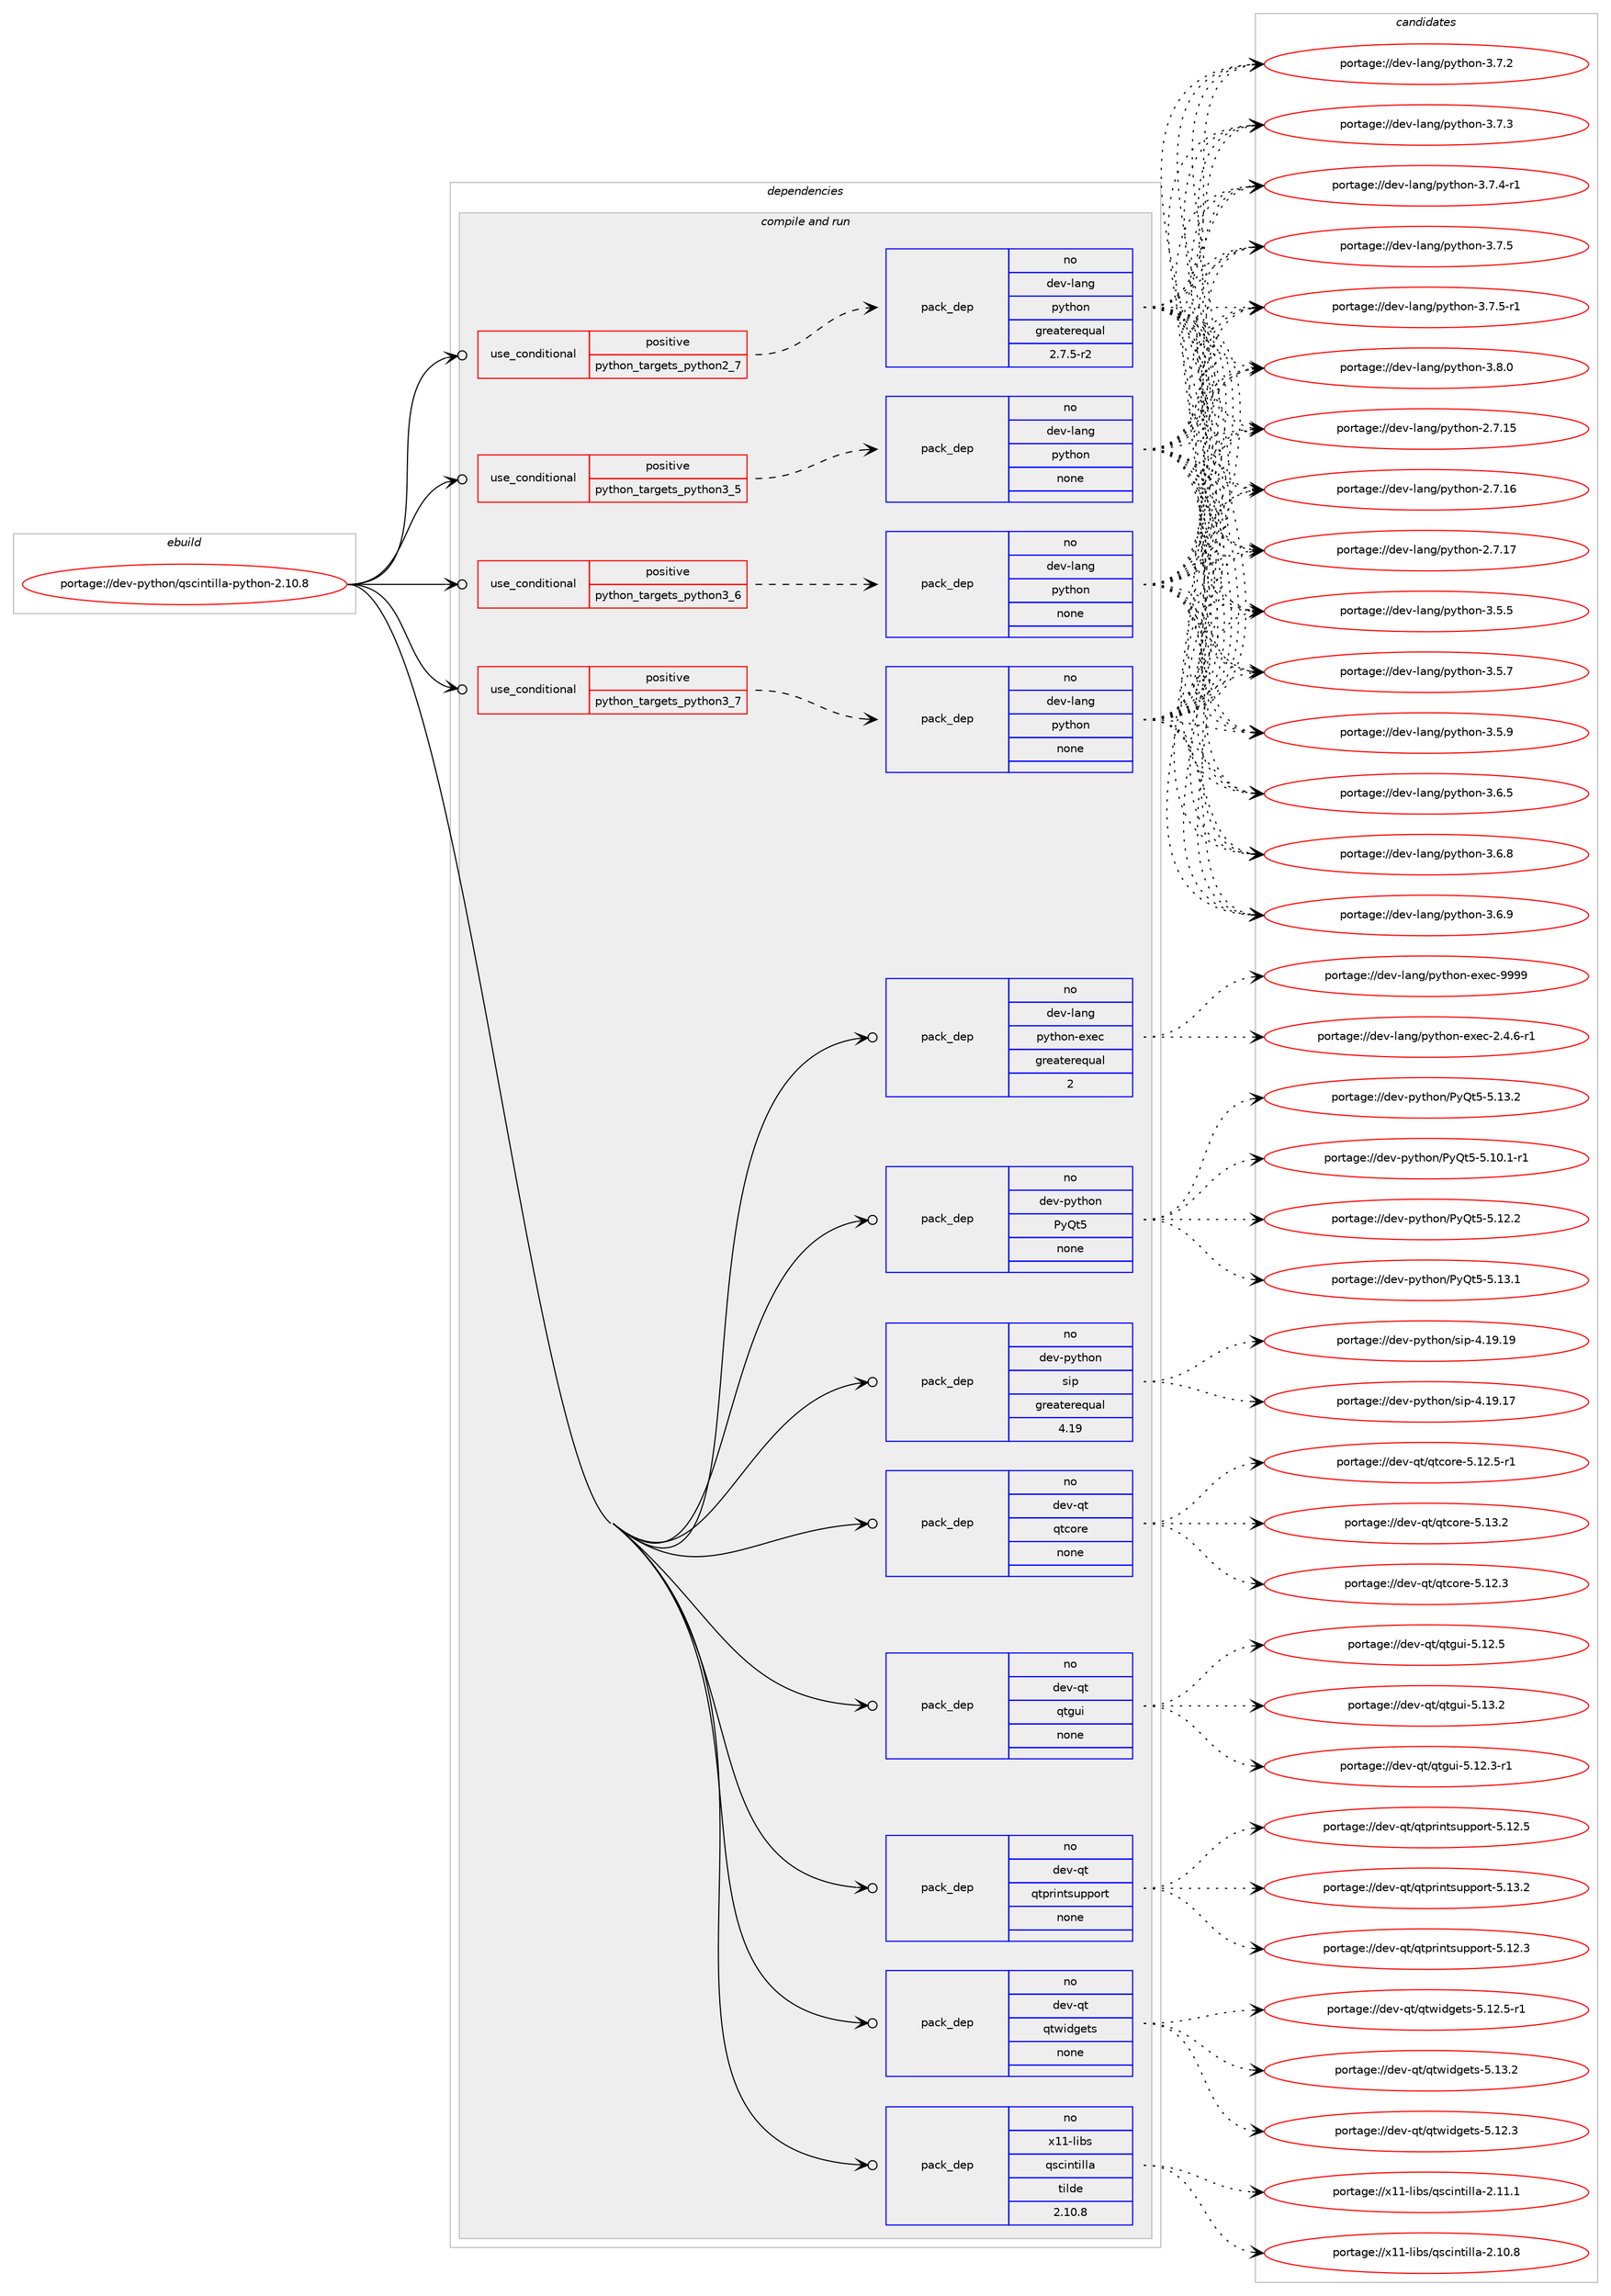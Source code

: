 digraph prolog {

# *************
# Graph options
# *************

newrank=true;
concentrate=true;
compound=true;
graph [rankdir=LR,fontname=Helvetica,fontsize=10,ranksep=1.5];#, ranksep=2.5, nodesep=0.2];
edge  [arrowhead=vee];
node  [fontname=Helvetica,fontsize=10];

# **********
# The ebuild
# **********

subgraph cluster_leftcol {
color=gray;
rank=same;
label=<<i>ebuild</i>>;
id [label="portage://dev-python/qscintilla-python-2.10.8", color=red, width=4, href="../dev-python/qscintilla-python-2.10.8.svg"];
}

# ****************
# The dependencies
# ****************

subgraph cluster_midcol {
color=gray;
label=<<i>dependencies</i>>;
subgraph cluster_compile {
fillcolor="#eeeeee";
style=filled;
label=<<i>compile</i>>;
}
subgraph cluster_compileandrun {
fillcolor="#eeeeee";
style=filled;
label=<<i>compile and run</i>>;
subgraph cond37634 {
dependency169262 [label=<<TABLE BORDER="0" CELLBORDER="1" CELLSPACING="0" CELLPADDING="4"><TR><TD ROWSPAN="3" CELLPADDING="10">use_conditional</TD></TR><TR><TD>positive</TD></TR><TR><TD>python_targets_python2_7</TD></TR></TABLE>>, shape=none, color=red];
subgraph pack128228 {
dependency169263 [label=<<TABLE BORDER="0" CELLBORDER="1" CELLSPACING="0" CELLPADDING="4" WIDTH="220"><TR><TD ROWSPAN="6" CELLPADDING="30">pack_dep</TD></TR><TR><TD WIDTH="110">no</TD></TR><TR><TD>dev-lang</TD></TR><TR><TD>python</TD></TR><TR><TD>greaterequal</TD></TR><TR><TD>2.7.5-r2</TD></TR></TABLE>>, shape=none, color=blue];
}
dependency169262:e -> dependency169263:w [weight=20,style="dashed",arrowhead="vee"];
}
id:e -> dependency169262:w [weight=20,style="solid",arrowhead="odotvee"];
subgraph cond37635 {
dependency169264 [label=<<TABLE BORDER="0" CELLBORDER="1" CELLSPACING="0" CELLPADDING="4"><TR><TD ROWSPAN="3" CELLPADDING="10">use_conditional</TD></TR><TR><TD>positive</TD></TR><TR><TD>python_targets_python3_5</TD></TR></TABLE>>, shape=none, color=red];
subgraph pack128229 {
dependency169265 [label=<<TABLE BORDER="0" CELLBORDER="1" CELLSPACING="0" CELLPADDING="4" WIDTH="220"><TR><TD ROWSPAN="6" CELLPADDING="30">pack_dep</TD></TR><TR><TD WIDTH="110">no</TD></TR><TR><TD>dev-lang</TD></TR><TR><TD>python</TD></TR><TR><TD>none</TD></TR><TR><TD></TD></TR></TABLE>>, shape=none, color=blue];
}
dependency169264:e -> dependency169265:w [weight=20,style="dashed",arrowhead="vee"];
}
id:e -> dependency169264:w [weight=20,style="solid",arrowhead="odotvee"];
subgraph cond37636 {
dependency169266 [label=<<TABLE BORDER="0" CELLBORDER="1" CELLSPACING="0" CELLPADDING="4"><TR><TD ROWSPAN="3" CELLPADDING="10">use_conditional</TD></TR><TR><TD>positive</TD></TR><TR><TD>python_targets_python3_6</TD></TR></TABLE>>, shape=none, color=red];
subgraph pack128230 {
dependency169267 [label=<<TABLE BORDER="0" CELLBORDER="1" CELLSPACING="0" CELLPADDING="4" WIDTH="220"><TR><TD ROWSPAN="6" CELLPADDING="30">pack_dep</TD></TR><TR><TD WIDTH="110">no</TD></TR><TR><TD>dev-lang</TD></TR><TR><TD>python</TD></TR><TR><TD>none</TD></TR><TR><TD></TD></TR></TABLE>>, shape=none, color=blue];
}
dependency169266:e -> dependency169267:w [weight=20,style="dashed",arrowhead="vee"];
}
id:e -> dependency169266:w [weight=20,style="solid",arrowhead="odotvee"];
subgraph cond37637 {
dependency169268 [label=<<TABLE BORDER="0" CELLBORDER="1" CELLSPACING="0" CELLPADDING="4"><TR><TD ROWSPAN="3" CELLPADDING="10">use_conditional</TD></TR><TR><TD>positive</TD></TR><TR><TD>python_targets_python3_7</TD></TR></TABLE>>, shape=none, color=red];
subgraph pack128231 {
dependency169269 [label=<<TABLE BORDER="0" CELLBORDER="1" CELLSPACING="0" CELLPADDING="4" WIDTH="220"><TR><TD ROWSPAN="6" CELLPADDING="30">pack_dep</TD></TR><TR><TD WIDTH="110">no</TD></TR><TR><TD>dev-lang</TD></TR><TR><TD>python</TD></TR><TR><TD>none</TD></TR><TR><TD></TD></TR></TABLE>>, shape=none, color=blue];
}
dependency169268:e -> dependency169269:w [weight=20,style="dashed",arrowhead="vee"];
}
id:e -> dependency169268:w [weight=20,style="solid",arrowhead="odotvee"];
subgraph pack128232 {
dependency169270 [label=<<TABLE BORDER="0" CELLBORDER="1" CELLSPACING="0" CELLPADDING="4" WIDTH="220"><TR><TD ROWSPAN="6" CELLPADDING="30">pack_dep</TD></TR><TR><TD WIDTH="110">no</TD></TR><TR><TD>dev-lang</TD></TR><TR><TD>python-exec</TD></TR><TR><TD>greaterequal</TD></TR><TR><TD>2</TD></TR></TABLE>>, shape=none, color=blue];
}
id:e -> dependency169270:w [weight=20,style="solid",arrowhead="odotvee"];
subgraph pack128233 {
dependency169271 [label=<<TABLE BORDER="0" CELLBORDER="1" CELLSPACING="0" CELLPADDING="4" WIDTH="220"><TR><TD ROWSPAN="6" CELLPADDING="30">pack_dep</TD></TR><TR><TD WIDTH="110">no</TD></TR><TR><TD>dev-python</TD></TR><TR><TD>PyQt5</TD></TR><TR><TD>none</TD></TR><TR><TD></TD></TR></TABLE>>, shape=none, color=blue];
}
id:e -> dependency169271:w [weight=20,style="solid",arrowhead="odotvee"];
subgraph pack128234 {
dependency169272 [label=<<TABLE BORDER="0" CELLBORDER="1" CELLSPACING="0" CELLPADDING="4" WIDTH="220"><TR><TD ROWSPAN="6" CELLPADDING="30">pack_dep</TD></TR><TR><TD WIDTH="110">no</TD></TR><TR><TD>dev-python</TD></TR><TR><TD>sip</TD></TR><TR><TD>greaterequal</TD></TR><TR><TD>4.19</TD></TR></TABLE>>, shape=none, color=blue];
}
id:e -> dependency169272:w [weight=20,style="solid",arrowhead="odotvee"];
subgraph pack128235 {
dependency169273 [label=<<TABLE BORDER="0" CELLBORDER="1" CELLSPACING="0" CELLPADDING="4" WIDTH="220"><TR><TD ROWSPAN="6" CELLPADDING="30">pack_dep</TD></TR><TR><TD WIDTH="110">no</TD></TR><TR><TD>dev-qt</TD></TR><TR><TD>qtcore</TD></TR><TR><TD>none</TD></TR><TR><TD></TD></TR></TABLE>>, shape=none, color=blue];
}
id:e -> dependency169273:w [weight=20,style="solid",arrowhead="odotvee"];
subgraph pack128236 {
dependency169274 [label=<<TABLE BORDER="0" CELLBORDER="1" CELLSPACING="0" CELLPADDING="4" WIDTH="220"><TR><TD ROWSPAN="6" CELLPADDING="30">pack_dep</TD></TR><TR><TD WIDTH="110">no</TD></TR><TR><TD>dev-qt</TD></TR><TR><TD>qtgui</TD></TR><TR><TD>none</TD></TR><TR><TD></TD></TR></TABLE>>, shape=none, color=blue];
}
id:e -> dependency169274:w [weight=20,style="solid",arrowhead="odotvee"];
subgraph pack128237 {
dependency169275 [label=<<TABLE BORDER="0" CELLBORDER="1" CELLSPACING="0" CELLPADDING="4" WIDTH="220"><TR><TD ROWSPAN="6" CELLPADDING="30">pack_dep</TD></TR><TR><TD WIDTH="110">no</TD></TR><TR><TD>dev-qt</TD></TR><TR><TD>qtprintsupport</TD></TR><TR><TD>none</TD></TR><TR><TD></TD></TR></TABLE>>, shape=none, color=blue];
}
id:e -> dependency169275:w [weight=20,style="solid",arrowhead="odotvee"];
subgraph pack128238 {
dependency169276 [label=<<TABLE BORDER="0" CELLBORDER="1" CELLSPACING="0" CELLPADDING="4" WIDTH="220"><TR><TD ROWSPAN="6" CELLPADDING="30">pack_dep</TD></TR><TR><TD WIDTH="110">no</TD></TR><TR><TD>dev-qt</TD></TR><TR><TD>qtwidgets</TD></TR><TR><TD>none</TD></TR><TR><TD></TD></TR></TABLE>>, shape=none, color=blue];
}
id:e -> dependency169276:w [weight=20,style="solid",arrowhead="odotvee"];
subgraph pack128239 {
dependency169277 [label=<<TABLE BORDER="0" CELLBORDER="1" CELLSPACING="0" CELLPADDING="4" WIDTH="220"><TR><TD ROWSPAN="6" CELLPADDING="30">pack_dep</TD></TR><TR><TD WIDTH="110">no</TD></TR><TR><TD>x11-libs</TD></TR><TR><TD>qscintilla</TD></TR><TR><TD>tilde</TD></TR><TR><TD>2.10.8</TD></TR></TABLE>>, shape=none, color=blue];
}
id:e -> dependency169277:w [weight=20,style="solid",arrowhead="odotvee"];
}
subgraph cluster_run {
fillcolor="#eeeeee";
style=filled;
label=<<i>run</i>>;
}
}

# **************
# The candidates
# **************

subgraph cluster_choices {
rank=same;
color=gray;
label=<<i>candidates</i>>;

subgraph choice128228 {
color=black;
nodesep=1;
choiceportage10010111845108971101034711212111610411111045504655464953 [label="portage://dev-lang/python-2.7.15", color=red, width=4,href="../dev-lang/python-2.7.15.svg"];
choiceportage10010111845108971101034711212111610411111045504655464954 [label="portage://dev-lang/python-2.7.16", color=red, width=4,href="../dev-lang/python-2.7.16.svg"];
choiceportage10010111845108971101034711212111610411111045504655464955 [label="portage://dev-lang/python-2.7.17", color=red, width=4,href="../dev-lang/python-2.7.17.svg"];
choiceportage100101118451089711010347112121116104111110455146534653 [label="portage://dev-lang/python-3.5.5", color=red, width=4,href="../dev-lang/python-3.5.5.svg"];
choiceportage100101118451089711010347112121116104111110455146534655 [label="portage://dev-lang/python-3.5.7", color=red, width=4,href="../dev-lang/python-3.5.7.svg"];
choiceportage100101118451089711010347112121116104111110455146534657 [label="portage://dev-lang/python-3.5.9", color=red, width=4,href="../dev-lang/python-3.5.9.svg"];
choiceportage100101118451089711010347112121116104111110455146544653 [label="portage://dev-lang/python-3.6.5", color=red, width=4,href="../dev-lang/python-3.6.5.svg"];
choiceportage100101118451089711010347112121116104111110455146544656 [label="portage://dev-lang/python-3.6.8", color=red, width=4,href="../dev-lang/python-3.6.8.svg"];
choiceportage100101118451089711010347112121116104111110455146544657 [label="portage://dev-lang/python-3.6.9", color=red, width=4,href="../dev-lang/python-3.6.9.svg"];
choiceportage100101118451089711010347112121116104111110455146554650 [label="portage://dev-lang/python-3.7.2", color=red, width=4,href="../dev-lang/python-3.7.2.svg"];
choiceportage100101118451089711010347112121116104111110455146554651 [label="portage://dev-lang/python-3.7.3", color=red, width=4,href="../dev-lang/python-3.7.3.svg"];
choiceportage1001011184510897110103471121211161041111104551465546524511449 [label="portage://dev-lang/python-3.7.4-r1", color=red, width=4,href="../dev-lang/python-3.7.4-r1.svg"];
choiceportage100101118451089711010347112121116104111110455146554653 [label="portage://dev-lang/python-3.7.5", color=red, width=4,href="../dev-lang/python-3.7.5.svg"];
choiceportage1001011184510897110103471121211161041111104551465546534511449 [label="portage://dev-lang/python-3.7.5-r1", color=red, width=4,href="../dev-lang/python-3.7.5-r1.svg"];
choiceportage100101118451089711010347112121116104111110455146564648 [label="portage://dev-lang/python-3.8.0", color=red, width=4,href="../dev-lang/python-3.8.0.svg"];
dependency169263:e -> choiceportage10010111845108971101034711212111610411111045504655464953:w [style=dotted,weight="100"];
dependency169263:e -> choiceportage10010111845108971101034711212111610411111045504655464954:w [style=dotted,weight="100"];
dependency169263:e -> choiceportage10010111845108971101034711212111610411111045504655464955:w [style=dotted,weight="100"];
dependency169263:e -> choiceportage100101118451089711010347112121116104111110455146534653:w [style=dotted,weight="100"];
dependency169263:e -> choiceportage100101118451089711010347112121116104111110455146534655:w [style=dotted,weight="100"];
dependency169263:e -> choiceportage100101118451089711010347112121116104111110455146534657:w [style=dotted,weight="100"];
dependency169263:e -> choiceportage100101118451089711010347112121116104111110455146544653:w [style=dotted,weight="100"];
dependency169263:e -> choiceportage100101118451089711010347112121116104111110455146544656:w [style=dotted,weight="100"];
dependency169263:e -> choiceportage100101118451089711010347112121116104111110455146544657:w [style=dotted,weight="100"];
dependency169263:e -> choiceportage100101118451089711010347112121116104111110455146554650:w [style=dotted,weight="100"];
dependency169263:e -> choiceportage100101118451089711010347112121116104111110455146554651:w [style=dotted,weight="100"];
dependency169263:e -> choiceportage1001011184510897110103471121211161041111104551465546524511449:w [style=dotted,weight="100"];
dependency169263:e -> choiceportage100101118451089711010347112121116104111110455146554653:w [style=dotted,weight="100"];
dependency169263:e -> choiceportage1001011184510897110103471121211161041111104551465546534511449:w [style=dotted,weight="100"];
dependency169263:e -> choiceportage100101118451089711010347112121116104111110455146564648:w [style=dotted,weight="100"];
}
subgraph choice128229 {
color=black;
nodesep=1;
choiceportage10010111845108971101034711212111610411111045504655464953 [label="portage://dev-lang/python-2.7.15", color=red, width=4,href="../dev-lang/python-2.7.15.svg"];
choiceportage10010111845108971101034711212111610411111045504655464954 [label="portage://dev-lang/python-2.7.16", color=red, width=4,href="../dev-lang/python-2.7.16.svg"];
choiceportage10010111845108971101034711212111610411111045504655464955 [label="portage://dev-lang/python-2.7.17", color=red, width=4,href="../dev-lang/python-2.7.17.svg"];
choiceportage100101118451089711010347112121116104111110455146534653 [label="portage://dev-lang/python-3.5.5", color=red, width=4,href="../dev-lang/python-3.5.5.svg"];
choiceportage100101118451089711010347112121116104111110455146534655 [label="portage://dev-lang/python-3.5.7", color=red, width=4,href="../dev-lang/python-3.5.7.svg"];
choiceportage100101118451089711010347112121116104111110455146534657 [label="portage://dev-lang/python-3.5.9", color=red, width=4,href="../dev-lang/python-3.5.9.svg"];
choiceportage100101118451089711010347112121116104111110455146544653 [label="portage://dev-lang/python-3.6.5", color=red, width=4,href="../dev-lang/python-3.6.5.svg"];
choiceportage100101118451089711010347112121116104111110455146544656 [label="portage://dev-lang/python-3.6.8", color=red, width=4,href="../dev-lang/python-3.6.8.svg"];
choiceportage100101118451089711010347112121116104111110455146544657 [label="portage://dev-lang/python-3.6.9", color=red, width=4,href="../dev-lang/python-3.6.9.svg"];
choiceportage100101118451089711010347112121116104111110455146554650 [label="portage://dev-lang/python-3.7.2", color=red, width=4,href="../dev-lang/python-3.7.2.svg"];
choiceportage100101118451089711010347112121116104111110455146554651 [label="portage://dev-lang/python-3.7.3", color=red, width=4,href="../dev-lang/python-3.7.3.svg"];
choiceportage1001011184510897110103471121211161041111104551465546524511449 [label="portage://dev-lang/python-3.7.4-r1", color=red, width=4,href="../dev-lang/python-3.7.4-r1.svg"];
choiceportage100101118451089711010347112121116104111110455146554653 [label="portage://dev-lang/python-3.7.5", color=red, width=4,href="../dev-lang/python-3.7.5.svg"];
choiceportage1001011184510897110103471121211161041111104551465546534511449 [label="portage://dev-lang/python-3.7.5-r1", color=red, width=4,href="../dev-lang/python-3.7.5-r1.svg"];
choiceportage100101118451089711010347112121116104111110455146564648 [label="portage://dev-lang/python-3.8.0", color=red, width=4,href="../dev-lang/python-3.8.0.svg"];
dependency169265:e -> choiceportage10010111845108971101034711212111610411111045504655464953:w [style=dotted,weight="100"];
dependency169265:e -> choiceportage10010111845108971101034711212111610411111045504655464954:w [style=dotted,weight="100"];
dependency169265:e -> choiceportage10010111845108971101034711212111610411111045504655464955:w [style=dotted,weight="100"];
dependency169265:e -> choiceportage100101118451089711010347112121116104111110455146534653:w [style=dotted,weight="100"];
dependency169265:e -> choiceportage100101118451089711010347112121116104111110455146534655:w [style=dotted,weight="100"];
dependency169265:e -> choiceportage100101118451089711010347112121116104111110455146534657:w [style=dotted,weight="100"];
dependency169265:e -> choiceportage100101118451089711010347112121116104111110455146544653:w [style=dotted,weight="100"];
dependency169265:e -> choiceportage100101118451089711010347112121116104111110455146544656:w [style=dotted,weight="100"];
dependency169265:e -> choiceportage100101118451089711010347112121116104111110455146544657:w [style=dotted,weight="100"];
dependency169265:e -> choiceportage100101118451089711010347112121116104111110455146554650:w [style=dotted,weight="100"];
dependency169265:e -> choiceportage100101118451089711010347112121116104111110455146554651:w [style=dotted,weight="100"];
dependency169265:e -> choiceportage1001011184510897110103471121211161041111104551465546524511449:w [style=dotted,weight="100"];
dependency169265:e -> choiceportage100101118451089711010347112121116104111110455146554653:w [style=dotted,weight="100"];
dependency169265:e -> choiceportage1001011184510897110103471121211161041111104551465546534511449:w [style=dotted,weight="100"];
dependency169265:e -> choiceportage100101118451089711010347112121116104111110455146564648:w [style=dotted,weight="100"];
}
subgraph choice128230 {
color=black;
nodesep=1;
choiceportage10010111845108971101034711212111610411111045504655464953 [label="portage://dev-lang/python-2.7.15", color=red, width=4,href="../dev-lang/python-2.7.15.svg"];
choiceportage10010111845108971101034711212111610411111045504655464954 [label="portage://dev-lang/python-2.7.16", color=red, width=4,href="../dev-lang/python-2.7.16.svg"];
choiceportage10010111845108971101034711212111610411111045504655464955 [label="portage://dev-lang/python-2.7.17", color=red, width=4,href="../dev-lang/python-2.7.17.svg"];
choiceportage100101118451089711010347112121116104111110455146534653 [label="portage://dev-lang/python-3.5.5", color=red, width=4,href="../dev-lang/python-3.5.5.svg"];
choiceportage100101118451089711010347112121116104111110455146534655 [label="portage://dev-lang/python-3.5.7", color=red, width=4,href="../dev-lang/python-3.5.7.svg"];
choiceportage100101118451089711010347112121116104111110455146534657 [label="portage://dev-lang/python-3.5.9", color=red, width=4,href="../dev-lang/python-3.5.9.svg"];
choiceportage100101118451089711010347112121116104111110455146544653 [label="portage://dev-lang/python-3.6.5", color=red, width=4,href="../dev-lang/python-3.6.5.svg"];
choiceportage100101118451089711010347112121116104111110455146544656 [label="portage://dev-lang/python-3.6.8", color=red, width=4,href="../dev-lang/python-3.6.8.svg"];
choiceportage100101118451089711010347112121116104111110455146544657 [label="portage://dev-lang/python-3.6.9", color=red, width=4,href="../dev-lang/python-3.6.9.svg"];
choiceportage100101118451089711010347112121116104111110455146554650 [label="portage://dev-lang/python-3.7.2", color=red, width=4,href="../dev-lang/python-3.7.2.svg"];
choiceportage100101118451089711010347112121116104111110455146554651 [label="portage://dev-lang/python-3.7.3", color=red, width=4,href="../dev-lang/python-3.7.3.svg"];
choiceportage1001011184510897110103471121211161041111104551465546524511449 [label="portage://dev-lang/python-3.7.4-r1", color=red, width=4,href="../dev-lang/python-3.7.4-r1.svg"];
choiceportage100101118451089711010347112121116104111110455146554653 [label="portage://dev-lang/python-3.7.5", color=red, width=4,href="../dev-lang/python-3.7.5.svg"];
choiceportage1001011184510897110103471121211161041111104551465546534511449 [label="portage://dev-lang/python-3.7.5-r1", color=red, width=4,href="../dev-lang/python-3.7.5-r1.svg"];
choiceportage100101118451089711010347112121116104111110455146564648 [label="portage://dev-lang/python-3.8.0", color=red, width=4,href="../dev-lang/python-3.8.0.svg"];
dependency169267:e -> choiceportage10010111845108971101034711212111610411111045504655464953:w [style=dotted,weight="100"];
dependency169267:e -> choiceportage10010111845108971101034711212111610411111045504655464954:w [style=dotted,weight="100"];
dependency169267:e -> choiceportage10010111845108971101034711212111610411111045504655464955:w [style=dotted,weight="100"];
dependency169267:e -> choiceportage100101118451089711010347112121116104111110455146534653:w [style=dotted,weight="100"];
dependency169267:e -> choiceportage100101118451089711010347112121116104111110455146534655:w [style=dotted,weight="100"];
dependency169267:e -> choiceportage100101118451089711010347112121116104111110455146534657:w [style=dotted,weight="100"];
dependency169267:e -> choiceportage100101118451089711010347112121116104111110455146544653:w [style=dotted,weight="100"];
dependency169267:e -> choiceportage100101118451089711010347112121116104111110455146544656:w [style=dotted,weight="100"];
dependency169267:e -> choiceportage100101118451089711010347112121116104111110455146544657:w [style=dotted,weight="100"];
dependency169267:e -> choiceportage100101118451089711010347112121116104111110455146554650:w [style=dotted,weight="100"];
dependency169267:e -> choiceportage100101118451089711010347112121116104111110455146554651:w [style=dotted,weight="100"];
dependency169267:e -> choiceportage1001011184510897110103471121211161041111104551465546524511449:w [style=dotted,weight="100"];
dependency169267:e -> choiceportage100101118451089711010347112121116104111110455146554653:w [style=dotted,weight="100"];
dependency169267:e -> choiceportage1001011184510897110103471121211161041111104551465546534511449:w [style=dotted,weight="100"];
dependency169267:e -> choiceportage100101118451089711010347112121116104111110455146564648:w [style=dotted,weight="100"];
}
subgraph choice128231 {
color=black;
nodesep=1;
choiceportage10010111845108971101034711212111610411111045504655464953 [label="portage://dev-lang/python-2.7.15", color=red, width=4,href="../dev-lang/python-2.7.15.svg"];
choiceportage10010111845108971101034711212111610411111045504655464954 [label="portage://dev-lang/python-2.7.16", color=red, width=4,href="../dev-lang/python-2.7.16.svg"];
choiceportage10010111845108971101034711212111610411111045504655464955 [label="portage://dev-lang/python-2.7.17", color=red, width=4,href="../dev-lang/python-2.7.17.svg"];
choiceportage100101118451089711010347112121116104111110455146534653 [label="portage://dev-lang/python-3.5.5", color=red, width=4,href="../dev-lang/python-3.5.5.svg"];
choiceportage100101118451089711010347112121116104111110455146534655 [label="portage://dev-lang/python-3.5.7", color=red, width=4,href="../dev-lang/python-3.5.7.svg"];
choiceportage100101118451089711010347112121116104111110455146534657 [label="portage://dev-lang/python-3.5.9", color=red, width=4,href="../dev-lang/python-3.5.9.svg"];
choiceportage100101118451089711010347112121116104111110455146544653 [label="portage://dev-lang/python-3.6.5", color=red, width=4,href="../dev-lang/python-3.6.5.svg"];
choiceportage100101118451089711010347112121116104111110455146544656 [label="portage://dev-lang/python-3.6.8", color=red, width=4,href="../dev-lang/python-3.6.8.svg"];
choiceportage100101118451089711010347112121116104111110455146544657 [label="portage://dev-lang/python-3.6.9", color=red, width=4,href="../dev-lang/python-3.6.9.svg"];
choiceportage100101118451089711010347112121116104111110455146554650 [label="portage://dev-lang/python-3.7.2", color=red, width=4,href="../dev-lang/python-3.7.2.svg"];
choiceportage100101118451089711010347112121116104111110455146554651 [label="portage://dev-lang/python-3.7.3", color=red, width=4,href="../dev-lang/python-3.7.3.svg"];
choiceportage1001011184510897110103471121211161041111104551465546524511449 [label="portage://dev-lang/python-3.7.4-r1", color=red, width=4,href="../dev-lang/python-3.7.4-r1.svg"];
choiceportage100101118451089711010347112121116104111110455146554653 [label="portage://dev-lang/python-3.7.5", color=red, width=4,href="../dev-lang/python-3.7.5.svg"];
choiceportage1001011184510897110103471121211161041111104551465546534511449 [label="portage://dev-lang/python-3.7.5-r1", color=red, width=4,href="../dev-lang/python-3.7.5-r1.svg"];
choiceportage100101118451089711010347112121116104111110455146564648 [label="portage://dev-lang/python-3.8.0", color=red, width=4,href="../dev-lang/python-3.8.0.svg"];
dependency169269:e -> choiceportage10010111845108971101034711212111610411111045504655464953:w [style=dotted,weight="100"];
dependency169269:e -> choiceportage10010111845108971101034711212111610411111045504655464954:w [style=dotted,weight="100"];
dependency169269:e -> choiceportage10010111845108971101034711212111610411111045504655464955:w [style=dotted,weight="100"];
dependency169269:e -> choiceportage100101118451089711010347112121116104111110455146534653:w [style=dotted,weight="100"];
dependency169269:e -> choiceportage100101118451089711010347112121116104111110455146534655:w [style=dotted,weight="100"];
dependency169269:e -> choiceportage100101118451089711010347112121116104111110455146534657:w [style=dotted,weight="100"];
dependency169269:e -> choiceportage100101118451089711010347112121116104111110455146544653:w [style=dotted,weight="100"];
dependency169269:e -> choiceportage100101118451089711010347112121116104111110455146544656:w [style=dotted,weight="100"];
dependency169269:e -> choiceportage100101118451089711010347112121116104111110455146544657:w [style=dotted,weight="100"];
dependency169269:e -> choiceportage100101118451089711010347112121116104111110455146554650:w [style=dotted,weight="100"];
dependency169269:e -> choiceportage100101118451089711010347112121116104111110455146554651:w [style=dotted,weight="100"];
dependency169269:e -> choiceportage1001011184510897110103471121211161041111104551465546524511449:w [style=dotted,weight="100"];
dependency169269:e -> choiceportage100101118451089711010347112121116104111110455146554653:w [style=dotted,weight="100"];
dependency169269:e -> choiceportage1001011184510897110103471121211161041111104551465546534511449:w [style=dotted,weight="100"];
dependency169269:e -> choiceportage100101118451089711010347112121116104111110455146564648:w [style=dotted,weight="100"];
}
subgraph choice128232 {
color=black;
nodesep=1;
choiceportage10010111845108971101034711212111610411111045101120101994550465246544511449 [label="portage://dev-lang/python-exec-2.4.6-r1", color=red, width=4,href="../dev-lang/python-exec-2.4.6-r1.svg"];
choiceportage10010111845108971101034711212111610411111045101120101994557575757 [label="portage://dev-lang/python-exec-9999", color=red, width=4,href="../dev-lang/python-exec-9999.svg"];
dependency169270:e -> choiceportage10010111845108971101034711212111610411111045101120101994550465246544511449:w [style=dotted,weight="100"];
dependency169270:e -> choiceportage10010111845108971101034711212111610411111045101120101994557575757:w [style=dotted,weight="100"];
}
subgraph choice128233 {
color=black;
nodesep=1;
choiceportage1001011184511212111610411111047801218111653455346494846494511449 [label="portage://dev-python/PyQt5-5.10.1-r1", color=red, width=4,href="../dev-python/PyQt5-5.10.1-r1.svg"];
choiceportage100101118451121211161041111104780121811165345534649504650 [label="portage://dev-python/PyQt5-5.12.2", color=red, width=4,href="../dev-python/PyQt5-5.12.2.svg"];
choiceportage100101118451121211161041111104780121811165345534649514649 [label="portage://dev-python/PyQt5-5.13.1", color=red, width=4,href="../dev-python/PyQt5-5.13.1.svg"];
choiceportage100101118451121211161041111104780121811165345534649514650 [label="portage://dev-python/PyQt5-5.13.2", color=red, width=4,href="../dev-python/PyQt5-5.13.2.svg"];
dependency169271:e -> choiceportage1001011184511212111610411111047801218111653455346494846494511449:w [style=dotted,weight="100"];
dependency169271:e -> choiceportage100101118451121211161041111104780121811165345534649504650:w [style=dotted,weight="100"];
dependency169271:e -> choiceportage100101118451121211161041111104780121811165345534649514649:w [style=dotted,weight="100"];
dependency169271:e -> choiceportage100101118451121211161041111104780121811165345534649514650:w [style=dotted,weight="100"];
}
subgraph choice128234 {
color=black;
nodesep=1;
choiceportage10010111845112121116104111110471151051124552464957464955 [label="portage://dev-python/sip-4.19.17", color=red, width=4,href="../dev-python/sip-4.19.17.svg"];
choiceportage10010111845112121116104111110471151051124552464957464957 [label="portage://dev-python/sip-4.19.19", color=red, width=4,href="../dev-python/sip-4.19.19.svg"];
dependency169272:e -> choiceportage10010111845112121116104111110471151051124552464957464955:w [style=dotted,weight="100"];
dependency169272:e -> choiceportage10010111845112121116104111110471151051124552464957464957:w [style=dotted,weight="100"];
}
subgraph choice128235 {
color=black;
nodesep=1;
choiceportage10010111845113116471131169911111410145534649504651 [label="portage://dev-qt/qtcore-5.12.3", color=red, width=4,href="../dev-qt/qtcore-5.12.3.svg"];
choiceportage100101118451131164711311699111114101455346495046534511449 [label="portage://dev-qt/qtcore-5.12.5-r1", color=red, width=4,href="../dev-qt/qtcore-5.12.5-r1.svg"];
choiceportage10010111845113116471131169911111410145534649514650 [label="portage://dev-qt/qtcore-5.13.2", color=red, width=4,href="../dev-qt/qtcore-5.13.2.svg"];
dependency169273:e -> choiceportage10010111845113116471131169911111410145534649504651:w [style=dotted,weight="100"];
dependency169273:e -> choiceportage100101118451131164711311699111114101455346495046534511449:w [style=dotted,weight="100"];
dependency169273:e -> choiceportage10010111845113116471131169911111410145534649514650:w [style=dotted,weight="100"];
}
subgraph choice128236 {
color=black;
nodesep=1;
choiceportage1001011184511311647113116103117105455346495046514511449 [label="portage://dev-qt/qtgui-5.12.3-r1", color=red, width=4,href="../dev-qt/qtgui-5.12.3-r1.svg"];
choiceportage100101118451131164711311610311710545534649504653 [label="portage://dev-qt/qtgui-5.12.5", color=red, width=4,href="../dev-qt/qtgui-5.12.5.svg"];
choiceportage100101118451131164711311610311710545534649514650 [label="portage://dev-qt/qtgui-5.13.2", color=red, width=4,href="../dev-qt/qtgui-5.13.2.svg"];
dependency169274:e -> choiceportage1001011184511311647113116103117105455346495046514511449:w [style=dotted,weight="100"];
dependency169274:e -> choiceportage100101118451131164711311610311710545534649504653:w [style=dotted,weight="100"];
dependency169274:e -> choiceportage100101118451131164711311610311710545534649514650:w [style=dotted,weight="100"];
}
subgraph choice128237 {
color=black;
nodesep=1;
choiceportage100101118451131164711311611211410511011611511711211211111411645534649504651 [label="portage://dev-qt/qtprintsupport-5.12.3", color=red, width=4,href="../dev-qt/qtprintsupport-5.12.3.svg"];
choiceportage100101118451131164711311611211410511011611511711211211111411645534649504653 [label="portage://dev-qt/qtprintsupport-5.12.5", color=red, width=4,href="../dev-qt/qtprintsupport-5.12.5.svg"];
choiceportage100101118451131164711311611211410511011611511711211211111411645534649514650 [label="portage://dev-qt/qtprintsupport-5.13.2", color=red, width=4,href="../dev-qt/qtprintsupport-5.13.2.svg"];
dependency169275:e -> choiceportage100101118451131164711311611211410511011611511711211211111411645534649504651:w [style=dotted,weight="100"];
dependency169275:e -> choiceportage100101118451131164711311611211410511011611511711211211111411645534649504653:w [style=dotted,weight="100"];
dependency169275:e -> choiceportage100101118451131164711311611211410511011611511711211211111411645534649514650:w [style=dotted,weight="100"];
}
subgraph choice128238 {
color=black;
nodesep=1;
choiceportage100101118451131164711311611910510010310111611545534649504651 [label="portage://dev-qt/qtwidgets-5.12.3", color=red, width=4,href="../dev-qt/qtwidgets-5.12.3.svg"];
choiceportage1001011184511311647113116119105100103101116115455346495046534511449 [label="portage://dev-qt/qtwidgets-5.12.5-r1", color=red, width=4,href="../dev-qt/qtwidgets-5.12.5-r1.svg"];
choiceportage100101118451131164711311611910510010310111611545534649514650 [label="portage://dev-qt/qtwidgets-5.13.2", color=red, width=4,href="../dev-qt/qtwidgets-5.13.2.svg"];
dependency169276:e -> choiceportage100101118451131164711311611910510010310111611545534649504651:w [style=dotted,weight="100"];
dependency169276:e -> choiceportage1001011184511311647113116119105100103101116115455346495046534511449:w [style=dotted,weight="100"];
dependency169276:e -> choiceportage100101118451131164711311611910510010310111611545534649514650:w [style=dotted,weight="100"];
}
subgraph choice128239 {
color=black;
nodesep=1;
choiceportage1204949451081059811547113115991051101161051081089745504649484656 [label="portage://x11-libs/qscintilla-2.10.8", color=red, width=4,href="../x11-libs/qscintilla-2.10.8.svg"];
choiceportage1204949451081059811547113115991051101161051081089745504649494649 [label="portage://x11-libs/qscintilla-2.11.1", color=red, width=4,href="../x11-libs/qscintilla-2.11.1.svg"];
dependency169277:e -> choiceportage1204949451081059811547113115991051101161051081089745504649484656:w [style=dotted,weight="100"];
dependency169277:e -> choiceportage1204949451081059811547113115991051101161051081089745504649494649:w [style=dotted,weight="100"];
}
}

}
